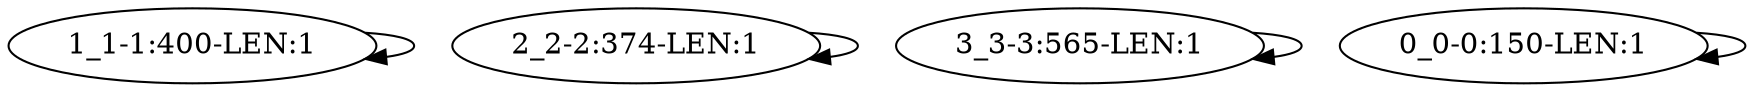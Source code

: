 digraph G {
    "1_1-1:400-LEN:1" -> "1_1-1:400-LEN:1";
    "2_2-2:374-LEN:1" -> "2_2-2:374-LEN:1";
    "3_3-3:565-LEN:1" -> "3_3-3:565-LEN:1";
    "0_0-0:150-LEN:1" -> "0_0-0:150-LEN:1";
}
